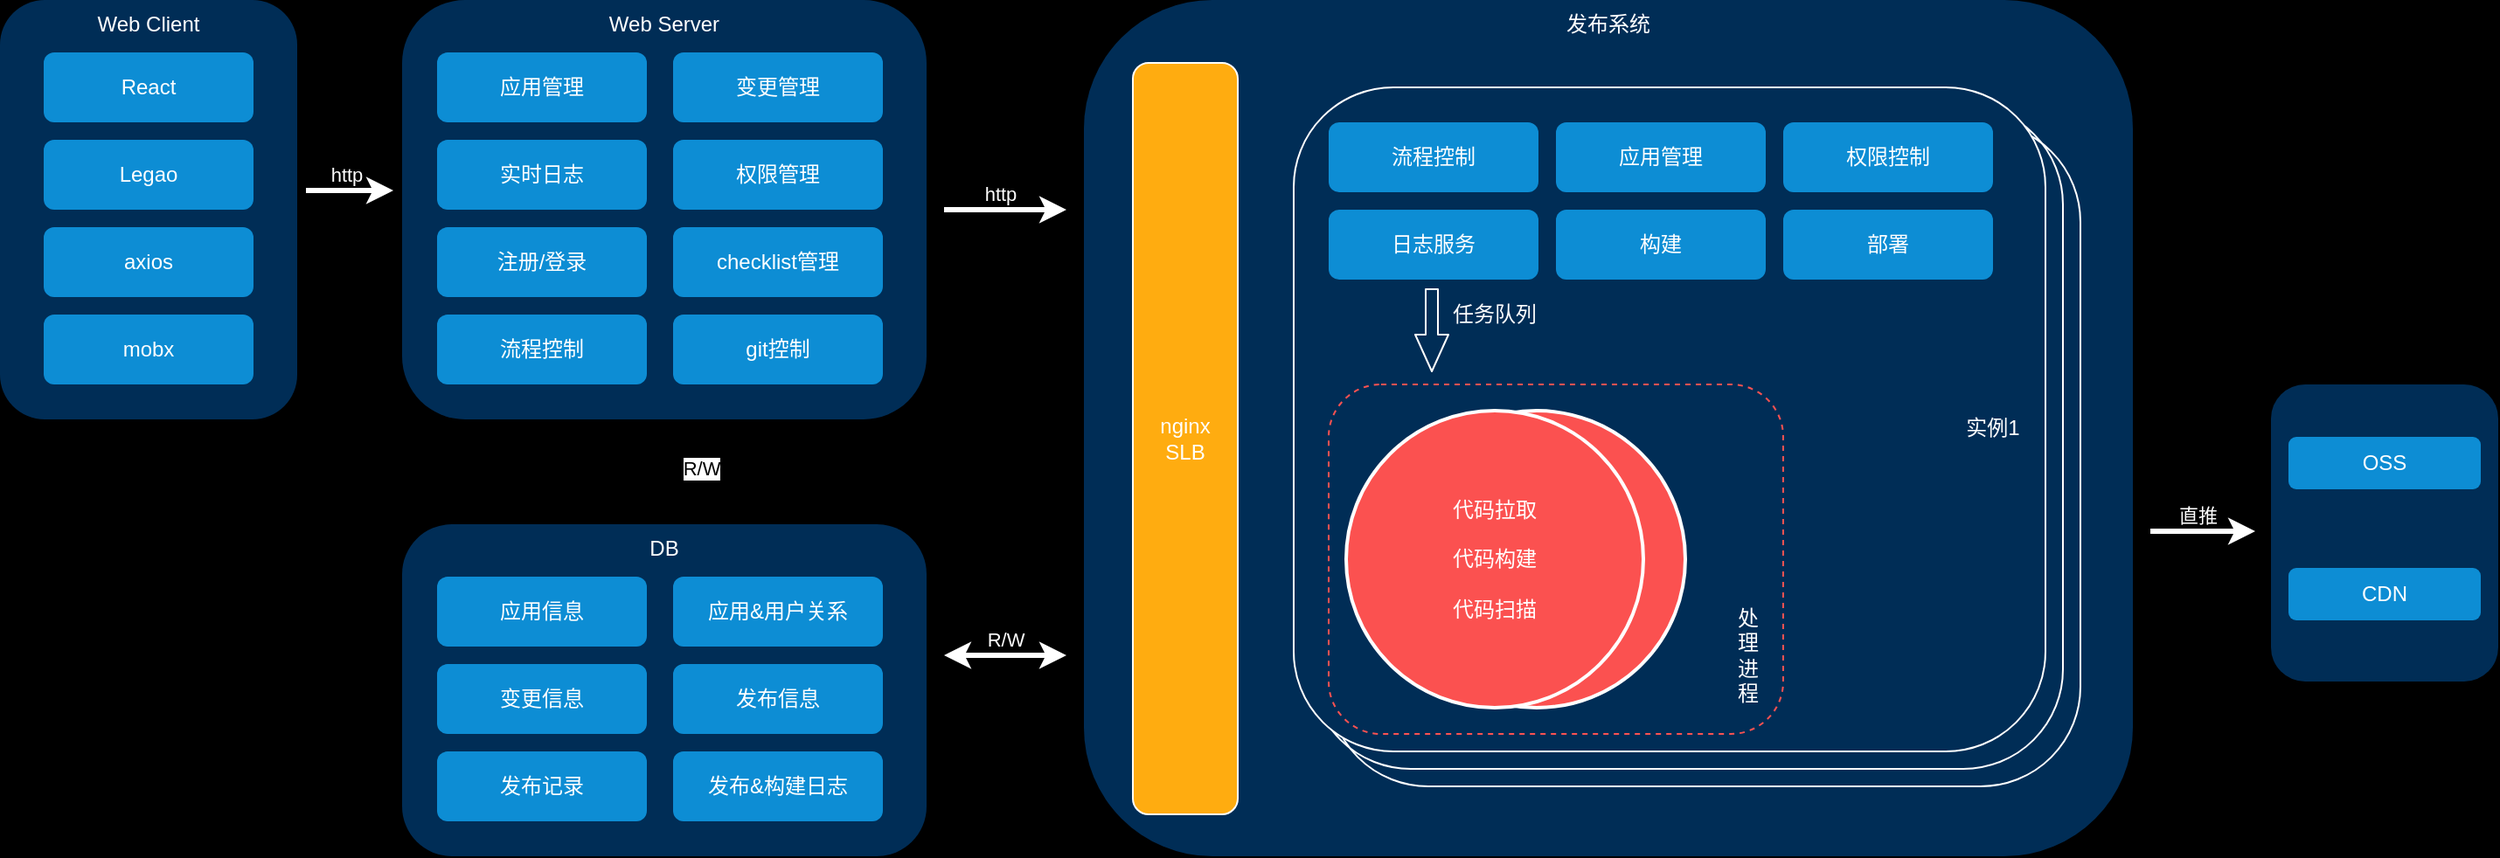 <mxfile version="14.1.9" type="github">
  <diagram id="M3rTjzqKsh2Ywe9VFYDl" name="Page-1">
    <mxGraphModel dx="1538" dy="834" grid="0" gridSize="10" guides="1" tooltips="1" connect="1" arrows="1" fold="1" page="1" pageScale="1" pageWidth="1654" pageHeight="2336" background="#000000" math="0" shadow="0">
      <root>
        <mxCell id="0" />
        <mxCell id="1" parent="0" />
        <mxCell id="TQhkl5gVrp7mJ6NUUhYY-11" value="&lt;span&gt;发布系统&lt;br&gt;&lt;/span&gt;" style="rounded=1;whiteSpace=wrap;html=1;verticalAlign=top;fontColor=#FFFFFF;fillColor=#002d56;strokeColor=none;" vertex="1" parent="1">
          <mxGeometry x="670" y="230" width="600" height="490" as="geometry" />
        </mxCell>
        <mxCell id="TQhkl5gVrp7mJ6NUUhYY-47" value="" style="rounded=1;whiteSpace=wrap;html=1;fillColor=none;strokeColor=#FFFFFF;" vertex="1" parent="1">
          <mxGeometry x="810" y="300" width="430" height="380" as="geometry" />
        </mxCell>
        <mxCell id="TQhkl5gVrp7mJ6NUUhYY-46" value="" style="rounded=1;whiteSpace=wrap;html=1;fillColor=none;strokeColor=#FFFFFF;" vertex="1" parent="1">
          <mxGeometry x="800" y="290" width="430" height="380" as="geometry" />
        </mxCell>
        <mxCell id="TQhkl5gVrp7mJ6NUUhYY-45" value="" style="rounded=1;whiteSpace=wrap;html=1;strokeColor=#FFFFFF;fillColor=#002d56;" vertex="1" parent="1">
          <mxGeometry x="790" y="280" width="430" height="380" as="geometry" />
        </mxCell>
        <mxCell id="TQhkl5gVrp7mJ6NUUhYY-49" value="Web Server" style="rounded=1;whiteSpace=wrap;html=1;verticalAlign=top;fontColor=#FFFFFF;strokeColor=none;fillColor=#002d56;" vertex="1" parent="1">
          <mxGeometry x="280" y="230" width="300" height="240" as="geometry" />
        </mxCell>
        <mxCell id="TQhkl5gVrp7mJ6NUUhYY-3" value="变更管理" style="rounded=1;whiteSpace=wrap;html=1;strokeColor=none;fillColor=#0d8dd4;fontColor=#FFFFFF;" vertex="1" parent="1">
          <mxGeometry x="435" y="260" width="120" height="40" as="geometry" />
        </mxCell>
        <mxCell id="TQhkl5gVrp7mJ6NUUhYY-4" value="实时日志" style="rounded=1;whiteSpace=wrap;html=1;strokeColor=none;fillColor=#0d8dd4;fontColor=#FFFFFF;" vertex="1" parent="1">
          <mxGeometry x="300" y="310" width="120" height="40" as="geometry" />
        </mxCell>
        <mxCell id="TQhkl5gVrp7mJ6NUUhYY-5" value="权限管理" style="rounded=1;whiteSpace=wrap;html=1;strokeColor=none;fillColor=#0d8dd4;fontColor=#FFFFFF;" vertex="1" parent="1">
          <mxGeometry x="435" y="310" width="120" height="40" as="geometry" />
        </mxCell>
        <mxCell id="TQhkl5gVrp7mJ6NUUhYY-6" value="DB" style="rounded=1;whiteSpace=wrap;html=1;verticalAlign=top;fontColor=#FFFFFF;strokeColor=none;fillColor=#002d56;" vertex="1" parent="1">
          <mxGeometry x="280" y="530" width="300" height="190" as="geometry" />
        </mxCell>
        <mxCell id="TQhkl5gVrp7mJ6NUUhYY-7" value="应用信息" style="rounded=1;whiteSpace=wrap;html=1;verticalAlign=middle;strokeColor=none;fillColor=#0d8dd4;fontColor=#FFFFFF;" vertex="1" parent="1">
          <mxGeometry x="300" y="560" width="120" height="40" as="geometry" />
        </mxCell>
        <mxCell id="TQhkl5gVrp7mJ6NUUhYY-10" value="注册/登录" style="rounded=1;whiteSpace=wrap;html=1;strokeColor=none;fillColor=#0d8dd4;fontColor=#FFFFFF;" vertex="1" parent="1">
          <mxGeometry x="300" y="360" width="120" height="40" as="geometry" />
        </mxCell>
        <mxCell id="TQhkl5gVrp7mJ6NUUhYY-13" value="应用&amp;amp;用户关系" style="rounded=1;whiteSpace=wrap;html=1;strokeColor=none;fillColor=#0d8dd4;fontColor=#FFFFFF;" vertex="1" parent="1">
          <mxGeometry x="435" y="560" width="120" height="40" as="geometry" />
        </mxCell>
        <mxCell id="TQhkl5gVrp7mJ6NUUhYY-15" value="checklist管理" style="rounded=1;whiteSpace=wrap;html=1;strokeColor=none;fillColor=#0d8dd4;fontColor=#FFFFFF;" vertex="1" parent="1">
          <mxGeometry x="435" y="360" width="120" height="40" as="geometry" />
        </mxCell>
        <mxCell id="TQhkl5gVrp7mJ6NUUhYY-18" value="变更信息" style="rounded=1;whiteSpace=wrap;html=1;verticalAlign=middle;strokeColor=none;fillColor=#0d8dd4;fontColor=#FFFFFF;" vertex="1" parent="1">
          <mxGeometry x="300" y="610" width="120" height="40" as="geometry" />
        </mxCell>
        <mxCell id="TQhkl5gVrp7mJ6NUUhYY-19" value="发布信息" style="rounded=1;whiteSpace=wrap;html=1;verticalAlign=middle;strokeColor=none;fillColor=#0d8dd4;fontColor=#FFFFFF;" vertex="1" parent="1">
          <mxGeometry x="435" y="610" width="120" height="40" as="geometry" />
        </mxCell>
        <mxCell id="TQhkl5gVrp7mJ6NUUhYY-20" value="发布&amp;amp;构建日志" style="rounded=1;whiteSpace=wrap;html=1;verticalAlign=middle;strokeColor=none;fillColor=#0d8dd4;fontColor=#FFFFFF;" vertex="1" parent="1">
          <mxGeometry x="435" y="660" width="120" height="40" as="geometry" />
        </mxCell>
        <mxCell id="TQhkl5gVrp7mJ6NUUhYY-21" value="发布记录" style="rounded=1;whiteSpace=wrap;html=1;verticalAlign=middle;strokeColor=none;fillColor=#0d8dd4;fontColor=#FFFFFF;" vertex="1" parent="1">
          <mxGeometry x="300" y="660" width="120" height="40" as="geometry" />
        </mxCell>
        <mxCell id="TQhkl5gVrp7mJ6NUUhYY-22" value="应用管理" style="rounded=1;whiteSpace=wrap;html=1;strokeColor=none;fillColor=#0d8dd4;fontColor=#FFFFFF;" vertex="1" parent="1">
          <mxGeometry x="300" y="260" width="120" height="40" as="geometry" />
        </mxCell>
        <mxCell id="TQhkl5gVrp7mJ6NUUhYY-24" value="应用管理" style="rounded=1;whiteSpace=wrap;html=1;verticalAlign=middle;strokeColor=none;fillColor=#0d8dd4;fontColor=#FFFFFF;" vertex="1" parent="1">
          <mxGeometry x="940" y="300" width="120" height="40" as="geometry" />
        </mxCell>
        <mxCell id="TQhkl5gVrp7mJ6NUUhYY-25" value="权限控制" style="rounded=1;whiteSpace=wrap;html=1;strokeColor=none;fillColor=#0d8dd4;fontColor=#FFFFFF;" vertex="1" parent="1">
          <mxGeometry x="1070" y="300" width="120" height="40" as="geometry" />
        </mxCell>
        <mxCell id="TQhkl5gVrp7mJ6NUUhYY-26" value="流程控制" style="rounded=1;whiteSpace=wrap;html=1;strokeColor=none;fillColor=#0d8dd4;fontColor=#FFFFFF;" vertex="1" parent="1">
          <mxGeometry x="300" y="410" width="120" height="40" as="geometry" />
        </mxCell>
        <mxCell id="TQhkl5gVrp7mJ6NUUhYY-27" value="&lt;font color=&quot;#ffffff&quot;&gt;流程控制&lt;/font&gt;" style="rounded=1;whiteSpace=wrap;html=1;strokeColor=none;fillColor=#0d8dd4;" vertex="1" parent="1">
          <mxGeometry x="810" y="300" width="120" height="40" as="geometry" />
        </mxCell>
        <mxCell id="TQhkl5gVrp7mJ6NUUhYY-28" value="日志服务" style="rounded=1;whiteSpace=wrap;html=1;strokeColor=none;fillColor=#0d8dd4;fontColor=#FFFFFF;" vertex="1" parent="1">
          <mxGeometry x="810" y="350" width="120" height="40" as="geometry" />
        </mxCell>
        <mxCell id="TQhkl5gVrp7mJ6NUUhYY-29" value="构建" style="rounded=1;whiteSpace=wrap;html=1;strokeColor=none;fillColor=#0d8dd4;fontColor=#FFFFFF;" vertex="1" parent="1">
          <mxGeometry x="940" y="350" width="120" height="40" as="geometry" />
        </mxCell>
        <mxCell id="TQhkl5gVrp7mJ6NUUhYY-30" value="部署" style="rounded=1;whiteSpace=wrap;html=1;strokeColor=none;fillColor=#0d8dd4;fontColor=#FFFFFF;" vertex="1" parent="1">
          <mxGeometry x="1070" y="350" width="120" height="40" as="geometry" />
        </mxCell>
        <mxCell id="TQhkl5gVrp7mJ6NUUhYY-31" value="nginx&lt;br&gt;SLB" style="rounded=1;whiteSpace=wrap;html=1;fillColor=#FFac10;fontColor=#FFFFFF;strokeColor=#FFFFFF;" vertex="1" parent="1">
          <mxGeometry x="698" y="266" width="60" height="430" as="geometry" />
        </mxCell>
        <mxCell id="TQhkl5gVrp7mJ6NUUhYY-34" value="" style="rounded=1;whiteSpace=wrap;html=1;fillColor=none;strokeColor=#fc5251;dashed=1;" vertex="1" parent="1">
          <mxGeometry x="810" y="450" width="260" height="200" as="geometry" />
        </mxCell>
        <mxCell id="TQhkl5gVrp7mJ6NUUhYY-35" value="" style="ellipse;whiteSpace=wrap;html=1;aspect=fixed;rounded=1;fontColor=#FFFFFF;strokeColor=#FFFFFF;strokeWidth=2;fillColor=#Fb5150;" vertex="1" parent="1">
          <mxGeometry x="844" y="465" width="170" height="170" as="geometry" />
        </mxCell>
        <mxCell id="TQhkl5gVrp7mJ6NUUhYY-36" value="代码拉取&lt;br&gt;&lt;br&gt;代码构建&lt;br&gt;&lt;br&gt;代码扫描" style="ellipse;whiteSpace=wrap;html=1;aspect=fixed;rounded=1;strokeColor=#FFFFFF;strokeWidth=2;fillColor=#Fb5150;fontColor=#FFFFFF;" vertex="1" parent="1">
          <mxGeometry x="820" y="465" width="170" height="170" as="geometry" />
        </mxCell>
        <mxCell id="TQhkl5gVrp7mJ6NUUhYY-37" value="处&lt;br&gt;理&lt;br&gt;进&lt;br&gt;程" style="text;html=1;strokeColor=none;fillColor=none;align=center;verticalAlign=middle;whiteSpace=wrap;rounded=0;fontColor=#FFFFFF;" vertex="1" parent="1">
          <mxGeometry x="1030" y="570" width="40" height="70" as="geometry" />
        </mxCell>
        <mxCell id="TQhkl5gVrp7mJ6NUUhYY-39" value="" style="shape=flexArrow;endArrow=classic;html=1;width=7;endWidth=11;endSize=6.67;strokeColor=#FFFFFF;" edge="1" parent="1">
          <mxGeometry width="50" height="50" relative="1" as="geometry">
            <mxPoint x="869" y="395" as="sourcePoint" />
            <mxPoint x="869" y="443" as="targetPoint" />
          </mxGeometry>
        </mxCell>
        <mxCell id="TQhkl5gVrp7mJ6NUUhYY-40" value="任务队列" style="text;html=1;strokeColor=none;fillColor=none;align=center;verticalAlign=middle;whiteSpace=wrap;rounded=0;fontColor=#FFFFFF;" vertex="1" parent="1">
          <mxGeometry x="880" y="400" width="50" height="20" as="geometry" />
        </mxCell>
        <mxCell id="TQhkl5gVrp7mJ6NUUhYY-48" value="&lt;font color=&quot;#ffffff&quot;&gt;实例1&lt;/font&gt;" style="text;html=1;strokeColor=none;fillColor=none;align=center;verticalAlign=middle;whiteSpace=wrap;rounded=0;fontColor=#FC5251;" vertex="1" parent="1">
          <mxGeometry x="1170" y="465" width="40" height="20" as="geometry" />
        </mxCell>
        <mxCell id="TQhkl5gVrp7mJ6NUUhYY-50" value="git控制" style="rounded=1;whiteSpace=wrap;html=1;strokeColor=none;fillColor=#0d8dd4;fontColor=#FFFFFF;" vertex="1" parent="1">
          <mxGeometry x="435" y="410" width="120" height="40" as="geometry" />
        </mxCell>
        <mxCell id="TQhkl5gVrp7mJ6NUUhYY-51" value="" style="rounded=1;whiteSpace=wrap;html=1;fontColor=#FFFFFF;verticalAlign=top;strokeColor=none;fillColor=#002d56;" vertex="1" parent="1">
          <mxGeometry x="1349" y="450" width="130" height="170" as="geometry" />
        </mxCell>
        <mxCell id="TQhkl5gVrp7mJ6NUUhYY-52" value="OSS" style="rounded=1;whiteSpace=wrap;html=1;strokeColor=none;fillColor=#0d8dd4;fontColor=#FFFFFF;" vertex="1" parent="1">
          <mxGeometry x="1359" y="480" width="110" height="30" as="geometry" />
        </mxCell>
        <mxCell id="TQhkl5gVrp7mJ6NUUhYY-53" value="CDN" style="rounded=1;whiteSpace=wrap;html=1;strokeColor=none;fillColor=#0d8dd4;fontColor=#FFFFFF;" vertex="1" parent="1">
          <mxGeometry x="1359" y="555" width="110" height="30" as="geometry" />
        </mxCell>
        <mxCell id="TQhkl5gVrp7mJ6NUUhYY-57" value="Web Client" style="rounded=1;whiteSpace=wrap;html=1;verticalAlign=top;fontColor=#FFFFFF;strokeColor=none;fillColor=#002d56;" vertex="1" parent="1">
          <mxGeometry x="50" y="230" width="170" height="240" as="geometry" />
        </mxCell>
        <mxCell id="TQhkl5gVrp7mJ6NUUhYY-58" value="React" style="rounded=1;whiteSpace=wrap;html=1;strokeColor=none;fillColor=#0d8dd4;fontColor=#FFFFFF;" vertex="1" parent="1">
          <mxGeometry x="75" y="260" width="120" height="40" as="geometry" />
        </mxCell>
        <mxCell id="TQhkl5gVrp7mJ6NUUhYY-59" value="Legao" style="rounded=1;whiteSpace=wrap;html=1;strokeColor=none;fillColor=#0d8dd4;fontColor=#FFFFFF;" vertex="1" parent="1">
          <mxGeometry x="75" y="310" width="120" height="40" as="geometry" />
        </mxCell>
        <mxCell id="TQhkl5gVrp7mJ6NUUhYY-60" value="axios" style="rounded=1;whiteSpace=wrap;html=1;strokeColor=none;fillColor=#0d8dd4;fontColor=#FFFFFF;" vertex="1" parent="1">
          <mxGeometry x="75" y="360" width="120" height="40" as="geometry" />
        </mxCell>
        <mxCell id="TQhkl5gVrp7mJ6NUUhYY-61" value="mobx" style="rounded=1;whiteSpace=wrap;html=1;strokeColor=none;fillColor=#0d8dd4;fontColor=#FFFFFF;" vertex="1" parent="1">
          <mxGeometry x="75" y="410" width="120" height="40" as="geometry" />
        </mxCell>
        <mxCell id="TQhkl5gVrp7mJ6NUUhYY-65" value="R/W" style="endArrow=classic;startArrow=classic;html=1;strokeWidth=3;verticalAlign=bottom;fontColor=#FFFFFF;labelBackgroundColor=none;strokeColor=#FFFFFF;" edge="1" parent="1">
          <mxGeometry width="50" height="50" relative="1" as="geometry">
            <mxPoint x="590" y="605" as="sourcePoint" />
            <mxPoint x="660" y="605" as="targetPoint" />
          </mxGeometry>
        </mxCell>
        <mxCell id="TQhkl5gVrp7mJ6NUUhYY-68" value="" style="endArrow=classic;html=1;strokeWidth=3;fontColor=#FFFFFF;labelBackgroundColor=none;strokeColor=#FFFFFF;" edge="1" parent="1">
          <mxGeometry width="50" height="50" relative="1" as="geometry">
            <mxPoint x="1280" y="534" as="sourcePoint" />
            <mxPoint x="1340" y="534" as="targetPoint" />
          </mxGeometry>
        </mxCell>
        <mxCell id="TQhkl5gVrp7mJ6NUUhYY-69" value="直推" style="edgeLabel;html=1;align=center;verticalAlign=bottom;resizable=0;points=[];labelBackgroundColor=none;fontColor=#FFFFFF;" vertex="1" connectable="0" parent="TQhkl5gVrp7mJ6NUUhYY-68">
          <mxGeometry x="-0.1" y="-2" relative="1" as="geometry">
            <mxPoint y="-3" as="offset" />
          </mxGeometry>
        </mxCell>
        <mxCell id="TQhkl5gVrp7mJ6NUUhYY-70" value="" style="endArrow=classic;html=1;strokeWidth=3;fontColor=#FFFFFF;labelBackgroundColor=none;strokeColor=#FFFFFF;" edge="1" parent="1">
          <mxGeometry width="50" height="50" relative="1" as="geometry">
            <mxPoint x="590" y="350" as="sourcePoint" />
            <mxPoint x="660" y="350" as="targetPoint" />
          </mxGeometry>
        </mxCell>
        <mxCell id="TQhkl5gVrp7mJ6NUUhYY-71" value="http" style="edgeLabel;html=1;align=center;verticalAlign=bottom;resizable=0;points=[];labelBackgroundColor=none;fontColor=#FFFFFF;" vertex="1" connectable="0" parent="TQhkl5gVrp7mJ6NUUhYY-70">
          <mxGeometry x="-0.1" y="-2" relative="1" as="geometry">
            <mxPoint y="-3" as="offset" />
          </mxGeometry>
        </mxCell>
        <mxCell id="TQhkl5gVrp7mJ6NUUhYY-72" value="" style="endArrow=classic;html=1;strokeWidth=3;strokeColor=#FFFFFF;" edge="1" parent="1">
          <mxGeometry width="50" height="50" relative="1" as="geometry">
            <mxPoint x="225" y="339" as="sourcePoint" />
            <mxPoint x="275" y="339" as="targetPoint" />
          </mxGeometry>
        </mxCell>
        <mxCell id="TQhkl5gVrp7mJ6NUUhYY-73" value="http" style="edgeLabel;html=1;align=center;verticalAlign=bottom;resizable=0;points=[];fontColor=#FFFFFF;labelBackgroundColor=none;" vertex="1" connectable="0" parent="TQhkl5gVrp7mJ6NUUhYY-72">
          <mxGeometry x="-0.1" y="-2" relative="1" as="geometry">
            <mxPoint y="-3" as="offset" />
          </mxGeometry>
        </mxCell>
        <mxCell id="TQhkl5gVrp7mJ6NUUhYY-75" value="" style="endArrow=classic;startArrow=classic;html=1;strokeWidth=3;align=center;" edge="1" parent="1">
          <mxGeometry width="50" height="50" relative="1" as="geometry">
            <mxPoint x="430" y="520" as="sourcePoint" />
            <mxPoint x="430" y="480" as="targetPoint" />
          </mxGeometry>
        </mxCell>
        <mxCell id="TQhkl5gVrp7mJ6NUUhYY-76" value="R/W" style="edgeLabel;html=1;align=center;verticalAlign=middle;resizable=0;points=[];" vertex="1" connectable="0" parent="TQhkl5gVrp7mJ6NUUhYY-75">
          <mxGeometry x="0.3" y="1" relative="1" as="geometry">
            <mxPoint x="22" y="4" as="offset" />
          </mxGeometry>
        </mxCell>
      </root>
    </mxGraphModel>
  </diagram>
</mxfile>

